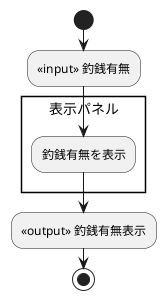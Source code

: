 @startuml
start
:<<input>> 釣銭有無;
rectangle 表示パネル {
    :釣銭有無を表示;
}
:<<output>> 釣銭有無表示;
stop
@enduml
